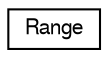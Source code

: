 digraph G
{
  edge [fontname="FreeSans",fontsize="10",labelfontname="FreeSans",labelfontsize="10"];
  node [fontname="FreeSans",fontsize="10",shape=record];
  rankdir=LR;
  Node1 [label="Range",height=0.2,width=0.4,color="black", fillcolor="white", style="filled",URL="$d4/d33/classcom_1_1scoreloop_1_1client_1_1android_1_1core_1_1model_1_1_range.html"];
}
